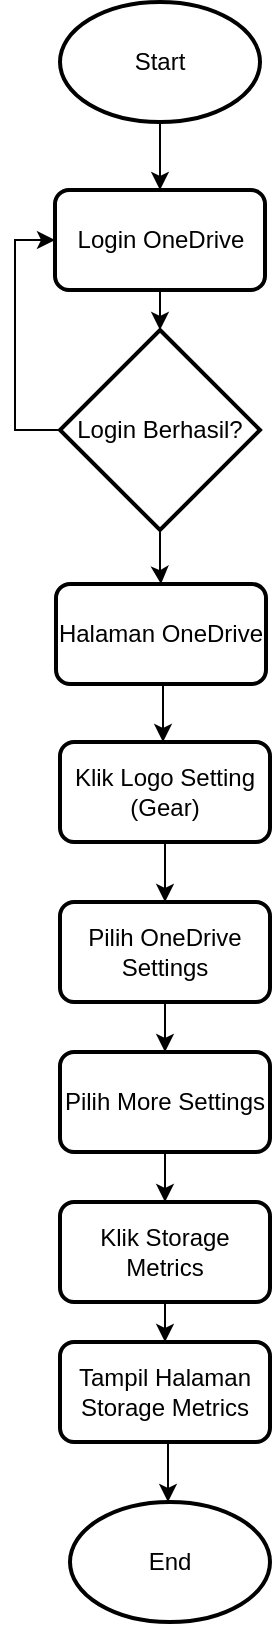 <mxfile version="21.0.10" type="github">
  <diagram name="Page-1" id="H2M3mH2wFtUz7e2GYs8N">
    <mxGraphModel dx="1114" dy="559" grid="1" gridSize="10" guides="1" tooltips="1" connect="1" arrows="1" fold="1" page="1" pageScale="1" pageWidth="827" pageHeight="1169" math="0" shadow="0">
      <root>
        <mxCell id="0" />
        <mxCell id="1" parent="0" />
        <mxCell id="cElABihcBKucYOLzIxBn-1" style="edgeStyle=orthogonalEdgeStyle;rounded=0;orthogonalLoop=1;jettySize=auto;html=1;exitX=0.5;exitY=1;exitDx=0;exitDy=0;exitPerimeter=0;" edge="1" parent="1" source="cElABihcBKucYOLzIxBn-2" target="cElABihcBKucYOLzIxBn-4">
          <mxGeometry relative="1" as="geometry" />
        </mxCell>
        <mxCell id="cElABihcBKucYOLzIxBn-2" value="Start" style="strokeWidth=2;html=1;shape=mxgraph.flowchart.start_1;whiteSpace=wrap;" vertex="1" parent="1">
          <mxGeometry x="370" y="10" width="100" height="60" as="geometry" />
        </mxCell>
        <mxCell id="cElABihcBKucYOLzIxBn-3" style="edgeStyle=orthogonalEdgeStyle;rounded=0;orthogonalLoop=1;jettySize=auto;html=1;exitX=0.5;exitY=1;exitDx=0;exitDy=0;" edge="1" parent="1" source="cElABihcBKucYOLzIxBn-4" target="cElABihcBKucYOLzIxBn-8">
          <mxGeometry relative="1" as="geometry" />
        </mxCell>
        <mxCell id="cElABihcBKucYOLzIxBn-4" value="Login OneDrive" style="rounded=1;whiteSpace=wrap;html=1;absoluteArcSize=1;arcSize=14;strokeWidth=2;" vertex="1" parent="1">
          <mxGeometry x="367.5" y="104" width="105" height="50" as="geometry" />
        </mxCell>
        <mxCell id="cElABihcBKucYOLzIxBn-15" style="edgeStyle=orthogonalEdgeStyle;rounded=0;orthogonalLoop=1;jettySize=auto;html=1;exitX=0.5;exitY=1;exitDx=0;exitDy=0;" edge="1" parent="1">
          <mxGeometry relative="1" as="geometry">
            <mxPoint x="419.5" y="351" as="sourcePoint" />
            <mxPoint x="421.5" y="380" as="targetPoint" />
          </mxGeometry>
        </mxCell>
        <mxCell id="cElABihcBKucYOLzIxBn-5" value="Halaman OneDrive" style="rounded=1;whiteSpace=wrap;html=1;absoluteArcSize=1;arcSize=14;strokeWidth=2;" vertex="1" parent="1">
          <mxGeometry x="368" y="301" width="105" height="50" as="geometry" />
        </mxCell>
        <mxCell id="cElABihcBKucYOLzIxBn-6" style="edgeStyle=orthogonalEdgeStyle;rounded=0;orthogonalLoop=1;jettySize=auto;html=1;exitX=0.5;exitY=1;exitDx=0;exitDy=0;exitPerimeter=0;" edge="1" parent="1" source="cElABihcBKucYOLzIxBn-8" target="cElABihcBKucYOLzIxBn-5">
          <mxGeometry relative="1" as="geometry" />
        </mxCell>
        <mxCell id="cElABihcBKucYOLzIxBn-7" style="edgeStyle=orthogonalEdgeStyle;rounded=0;orthogonalLoop=1;jettySize=auto;html=1;exitX=0;exitY=0.5;exitDx=0;exitDy=0;exitPerimeter=0;entryX=0;entryY=0.5;entryDx=0;entryDy=0;" edge="1" parent="1" source="cElABihcBKucYOLzIxBn-8" target="cElABihcBKucYOLzIxBn-4">
          <mxGeometry relative="1" as="geometry" />
        </mxCell>
        <mxCell id="cElABihcBKucYOLzIxBn-8" value="Login Berhasil?" style="strokeWidth=2;html=1;shape=mxgraph.flowchart.decision;whiteSpace=wrap;" vertex="1" parent="1">
          <mxGeometry x="370" y="174" width="100" height="100" as="geometry" />
        </mxCell>
        <mxCell id="cElABihcBKucYOLzIxBn-16" style="edgeStyle=orthogonalEdgeStyle;rounded=0;orthogonalLoop=1;jettySize=auto;html=1;exitX=0.5;exitY=1;exitDx=0;exitDy=0;" edge="1" parent="1" source="cElABihcBKucYOLzIxBn-9" target="cElABihcBKucYOLzIxBn-10">
          <mxGeometry relative="1" as="geometry" />
        </mxCell>
        <mxCell id="cElABihcBKucYOLzIxBn-9" value="Klik Logo Setting (Gear)" style="rounded=1;whiteSpace=wrap;html=1;absoluteArcSize=1;arcSize=14;strokeWidth=2;" vertex="1" parent="1">
          <mxGeometry x="370" y="380" width="105" height="50" as="geometry" />
        </mxCell>
        <mxCell id="cElABihcBKucYOLzIxBn-17" style="edgeStyle=orthogonalEdgeStyle;rounded=0;orthogonalLoop=1;jettySize=auto;html=1;exitX=0.5;exitY=1;exitDx=0;exitDy=0;" edge="1" parent="1" source="cElABihcBKucYOLzIxBn-10" target="cElABihcBKucYOLzIxBn-11">
          <mxGeometry relative="1" as="geometry" />
        </mxCell>
        <mxCell id="cElABihcBKucYOLzIxBn-10" value="Pilih OneDrive Settings" style="rounded=1;whiteSpace=wrap;html=1;absoluteArcSize=1;arcSize=14;strokeWidth=2;" vertex="1" parent="1">
          <mxGeometry x="370" y="460" width="105" height="50" as="geometry" />
        </mxCell>
        <mxCell id="cElABihcBKucYOLzIxBn-18" style="edgeStyle=orthogonalEdgeStyle;rounded=0;orthogonalLoop=1;jettySize=auto;html=1;exitX=0.5;exitY=1;exitDx=0;exitDy=0;" edge="1" parent="1" source="cElABihcBKucYOLzIxBn-11" target="cElABihcBKucYOLzIxBn-12">
          <mxGeometry relative="1" as="geometry" />
        </mxCell>
        <mxCell id="cElABihcBKucYOLzIxBn-11" value="Pilih More Settings" style="rounded=1;whiteSpace=wrap;html=1;absoluteArcSize=1;arcSize=14;strokeWidth=2;" vertex="1" parent="1">
          <mxGeometry x="370" y="535" width="105" height="50" as="geometry" />
        </mxCell>
        <mxCell id="cElABihcBKucYOLzIxBn-19" style="edgeStyle=orthogonalEdgeStyle;rounded=0;orthogonalLoop=1;jettySize=auto;html=1;exitX=0.5;exitY=1;exitDx=0;exitDy=0;" edge="1" parent="1" source="cElABihcBKucYOLzIxBn-12" target="cElABihcBKucYOLzIxBn-13">
          <mxGeometry relative="1" as="geometry" />
        </mxCell>
        <mxCell id="cElABihcBKucYOLzIxBn-12" value="Klik Storage Metrics" style="rounded=1;whiteSpace=wrap;html=1;absoluteArcSize=1;arcSize=14;strokeWidth=2;" vertex="1" parent="1">
          <mxGeometry x="370" y="610" width="105" height="50" as="geometry" />
        </mxCell>
        <mxCell id="cElABihcBKucYOLzIxBn-20" style="edgeStyle=orthogonalEdgeStyle;rounded=0;orthogonalLoop=1;jettySize=auto;html=1;exitX=0.5;exitY=1;exitDx=0;exitDy=0;" edge="1" parent="1">
          <mxGeometry relative="1" as="geometry">
            <mxPoint x="421.5" y="730" as="sourcePoint" />
            <mxPoint x="424" y="760" as="targetPoint" />
          </mxGeometry>
        </mxCell>
        <mxCell id="cElABihcBKucYOLzIxBn-13" value="Tampil Halaman Storage Metrics" style="rounded=1;whiteSpace=wrap;html=1;absoluteArcSize=1;arcSize=14;strokeWidth=2;" vertex="1" parent="1">
          <mxGeometry x="370" y="680" width="105" height="50" as="geometry" />
        </mxCell>
        <mxCell id="cElABihcBKucYOLzIxBn-14" value="End" style="strokeWidth=2;html=1;shape=mxgraph.flowchart.start_1;whiteSpace=wrap;" vertex="1" parent="1">
          <mxGeometry x="375" y="760" width="100" height="60" as="geometry" />
        </mxCell>
      </root>
    </mxGraphModel>
  </diagram>
</mxfile>

